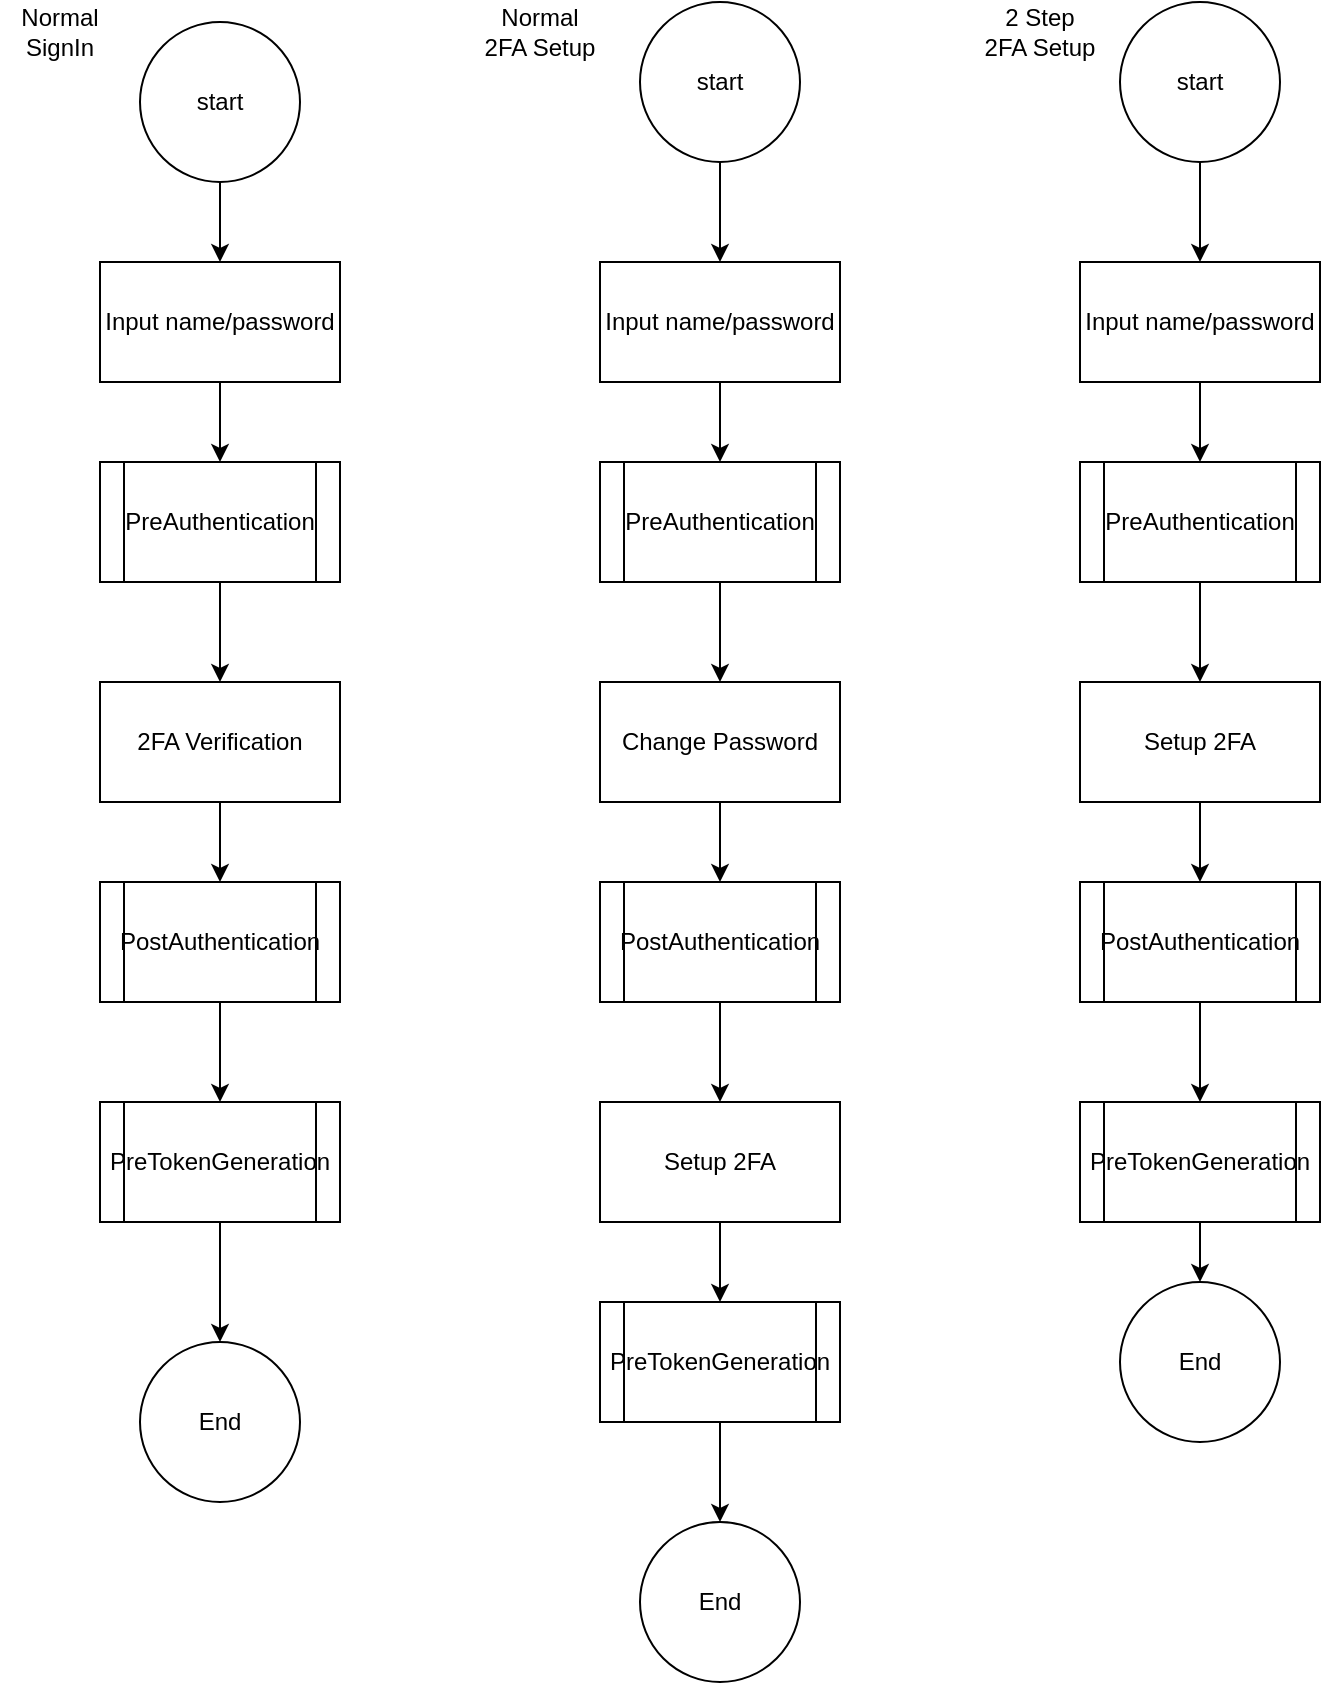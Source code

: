 <mxfile version="24.8.3">
  <diagram name="Page-1" id="mlMTEHKoU8J8DtQ6lP3k">
    <mxGraphModel dx="1213" dy="761" grid="1" gridSize="10" guides="1" tooltips="1" connect="1" arrows="1" fold="1" page="1" pageScale="1" pageWidth="827" pageHeight="1169" math="0" shadow="0">
      <root>
        <mxCell id="0" />
        <mxCell id="1" parent="0" />
        <mxCell id="nd1UOSQWi5Urp7xxWUWc-6" value="" style="edgeStyle=orthogonalEdgeStyle;rounded=0;orthogonalLoop=1;jettySize=auto;html=1;" edge="1" parent="1" source="nd1UOSQWi5Urp7xxWUWc-4" target="nd1UOSQWi5Urp7xxWUWc-5">
          <mxGeometry relative="1" as="geometry" />
        </mxCell>
        <mxCell id="nd1UOSQWi5Urp7xxWUWc-4" value="start" style="ellipse;whiteSpace=wrap;html=1;aspect=fixed;" vertex="1" parent="1">
          <mxGeometry x="90" y="120" width="80" height="80" as="geometry" />
        </mxCell>
        <mxCell id="nd1UOSQWi5Urp7xxWUWc-10" style="edgeStyle=orthogonalEdgeStyle;rounded=0;orthogonalLoop=1;jettySize=auto;html=1;entryX=0.5;entryY=0;entryDx=0;entryDy=0;" edge="1" parent="1" source="nd1UOSQWi5Urp7xxWUWc-5" target="nd1UOSQWi5Urp7xxWUWc-9">
          <mxGeometry relative="1" as="geometry" />
        </mxCell>
        <mxCell id="nd1UOSQWi5Urp7xxWUWc-5" value="Input name/password" style="whiteSpace=wrap;html=1;" vertex="1" parent="1">
          <mxGeometry x="70" y="240" width="120" height="60" as="geometry" />
        </mxCell>
        <mxCell id="nd1UOSQWi5Urp7xxWUWc-12" value="" style="edgeStyle=orthogonalEdgeStyle;rounded=0;orthogonalLoop=1;jettySize=auto;html=1;" edge="1" parent="1" source="nd1UOSQWi5Urp7xxWUWc-9" target="nd1UOSQWi5Urp7xxWUWc-11">
          <mxGeometry relative="1" as="geometry" />
        </mxCell>
        <mxCell id="nd1UOSQWi5Urp7xxWUWc-9" value="PreAuthentication" style="shape=process;whiteSpace=wrap;html=1;backgroundOutline=1;" vertex="1" parent="1">
          <mxGeometry x="70" y="340" width="120" height="60" as="geometry" />
        </mxCell>
        <mxCell id="nd1UOSQWi5Urp7xxWUWc-14" style="edgeStyle=orthogonalEdgeStyle;rounded=0;orthogonalLoop=1;jettySize=auto;html=1;exitX=0.5;exitY=1;exitDx=0;exitDy=0;entryX=0.5;entryY=0;entryDx=0;entryDy=0;" edge="1" parent="1" source="nd1UOSQWi5Urp7xxWUWc-11" target="nd1UOSQWi5Urp7xxWUWc-13">
          <mxGeometry relative="1" as="geometry" />
        </mxCell>
        <mxCell id="nd1UOSQWi5Urp7xxWUWc-11" value="2FA Verification" style="whiteSpace=wrap;html=1;" vertex="1" parent="1">
          <mxGeometry x="70" y="450" width="120" height="60" as="geometry" />
        </mxCell>
        <mxCell id="nd1UOSQWi5Urp7xxWUWc-16" style="edgeStyle=orthogonalEdgeStyle;rounded=0;orthogonalLoop=1;jettySize=auto;html=1;entryX=0.5;entryY=0;entryDx=0;entryDy=0;" edge="1" parent="1" source="nd1UOSQWi5Urp7xxWUWc-13" target="nd1UOSQWi5Urp7xxWUWc-15">
          <mxGeometry relative="1" as="geometry" />
        </mxCell>
        <mxCell id="nd1UOSQWi5Urp7xxWUWc-13" value="PostAuthentication" style="shape=process;whiteSpace=wrap;html=1;backgroundOutline=1;" vertex="1" parent="1">
          <mxGeometry x="70" y="550" width="120" height="60" as="geometry" />
        </mxCell>
        <mxCell id="nd1UOSQWi5Urp7xxWUWc-19" style="edgeStyle=orthogonalEdgeStyle;rounded=0;orthogonalLoop=1;jettySize=auto;html=1;exitX=0.5;exitY=1;exitDx=0;exitDy=0;entryX=0.5;entryY=0;entryDx=0;entryDy=0;" edge="1" parent="1" source="nd1UOSQWi5Urp7xxWUWc-15" target="nd1UOSQWi5Urp7xxWUWc-20">
          <mxGeometry relative="1" as="geometry">
            <mxPoint x="130" y="770" as="targetPoint" />
          </mxGeometry>
        </mxCell>
        <mxCell id="nd1UOSQWi5Urp7xxWUWc-15" value="PreTokenGeneration" style="shape=process;whiteSpace=wrap;html=1;backgroundOutline=1;" vertex="1" parent="1">
          <mxGeometry x="70" y="660" width="120" height="60" as="geometry" />
        </mxCell>
        <mxCell id="nd1UOSQWi5Urp7xxWUWc-20" value="End" style="ellipse;whiteSpace=wrap;html=1;aspect=fixed;" vertex="1" parent="1">
          <mxGeometry x="90" y="780" width="80" height="80" as="geometry" />
        </mxCell>
        <mxCell id="nd1UOSQWi5Urp7xxWUWc-22" value="" style="edgeStyle=orthogonalEdgeStyle;rounded=0;orthogonalLoop=1;jettySize=auto;html=1;" edge="1" parent="1" source="nd1UOSQWi5Urp7xxWUWc-23" target="nd1UOSQWi5Urp7xxWUWc-25">
          <mxGeometry relative="1" as="geometry" />
        </mxCell>
        <mxCell id="nd1UOSQWi5Urp7xxWUWc-23" value="start" style="ellipse;whiteSpace=wrap;html=1;aspect=fixed;" vertex="1" parent="1">
          <mxGeometry x="340" y="110" width="80" height="80" as="geometry" />
        </mxCell>
        <mxCell id="nd1UOSQWi5Urp7xxWUWc-24" style="edgeStyle=orthogonalEdgeStyle;rounded=0;orthogonalLoop=1;jettySize=auto;html=1;entryX=0.5;entryY=0;entryDx=0;entryDy=0;" edge="1" parent="1" source="nd1UOSQWi5Urp7xxWUWc-25" target="nd1UOSQWi5Urp7xxWUWc-27">
          <mxGeometry relative="1" as="geometry" />
        </mxCell>
        <mxCell id="nd1UOSQWi5Urp7xxWUWc-25" value="Input name/password" style="whiteSpace=wrap;html=1;" vertex="1" parent="1">
          <mxGeometry x="320" y="240" width="120" height="60" as="geometry" />
        </mxCell>
        <mxCell id="nd1UOSQWi5Urp7xxWUWc-26" value="" style="edgeStyle=orthogonalEdgeStyle;rounded=0;orthogonalLoop=1;jettySize=auto;html=1;" edge="1" parent="1" source="nd1UOSQWi5Urp7xxWUWc-27" target="nd1UOSQWi5Urp7xxWUWc-29">
          <mxGeometry relative="1" as="geometry" />
        </mxCell>
        <mxCell id="nd1UOSQWi5Urp7xxWUWc-27" value="PreAuthentication" style="shape=process;whiteSpace=wrap;html=1;backgroundOutline=1;" vertex="1" parent="1">
          <mxGeometry x="320" y="340" width="120" height="60" as="geometry" />
        </mxCell>
        <mxCell id="nd1UOSQWi5Urp7xxWUWc-28" style="edgeStyle=orthogonalEdgeStyle;rounded=0;orthogonalLoop=1;jettySize=auto;html=1;exitX=0.5;exitY=1;exitDx=0;exitDy=0;entryX=0.5;entryY=0;entryDx=0;entryDy=0;" edge="1" parent="1" source="nd1UOSQWi5Urp7xxWUWc-29" target="nd1UOSQWi5Urp7xxWUWc-31">
          <mxGeometry relative="1" as="geometry" />
        </mxCell>
        <mxCell id="nd1UOSQWi5Urp7xxWUWc-29" value="Change Password" style="whiteSpace=wrap;html=1;" vertex="1" parent="1">
          <mxGeometry x="320" y="450" width="120" height="60" as="geometry" />
        </mxCell>
        <mxCell id="nd1UOSQWi5Urp7xxWUWc-38" style="edgeStyle=orthogonalEdgeStyle;rounded=0;orthogonalLoop=1;jettySize=auto;html=1;exitX=0.5;exitY=1;exitDx=0;exitDy=0;entryX=0.5;entryY=0;entryDx=0;entryDy=0;" edge="1" parent="1" source="nd1UOSQWi5Urp7xxWUWc-31" target="nd1UOSQWi5Urp7xxWUWc-37">
          <mxGeometry relative="1" as="geometry" />
        </mxCell>
        <mxCell id="nd1UOSQWi5Urp7xxWUWc-31" value="PostAuthentication" style="shape=process;whiteSpace=wrap;html=1;backgroundOutline=1;" vertex="1" parent="1">
          <mxGeometry x="320" y="550" width="120" height="60" as="geometry" />
        </mxCell>
        <mxCell id="nd1UOSQWi5Urp7xxWUWc-41" style="edgeStyle=orthogonalEdgeStyle;rounded=0;orthogonalLoop=1;jettySize=auto;html=1;exitX=0.5;exitY=1;exitDx=0;exitDy=0;entryX=0.5;entryY=0;entryDx=0;entryDy=0;" edge="1" parent="1" source="nd1UOSQWi5Urp7xxWUWc-33" target="nd1UOSQWi5Urp7xxWUWc-40">
          <mxGeometry relative="1" as="geometry">
            <mxPoint x="380" y="860" as="targetPoint" />
          </mxGeometry>
        </mxCell>
        <mxCell id="nd1UOSQWi5Urp7xxWUWc-33" value="PreTokenGeneration" style="shape=process;whiteSpace=wrap;html=1;backgroundOutline=1;" vertex="1" parent="1">
          <mxGeometry x="320" y="760" width="120" height="60" as="geometry" />
        </mxCell>
        <mxCell id="nd1UOSQWi5Urp7xxWUWc-39" style="edgeStyle=orthogonalEdgeStyle;rounded=0;orthogonalLoop=1;jettySize=auto;html=1;exitX=0.5;exitY=1;exitDx=0;exitDy=0;entryX=0.5;entryY=0;entryDx=0;entryDy=0;" edge="1" parent="1" source="nd1UOSQWi5Urp7xxWUWc-37" target="nd1UOSQWi5Urp7xxWUWc-33">
          <mxGeometry relative="1" as="geometry" />
        </mxCell>
        <mxCell id="nd1UOSQWi5Urp7xxWUWc-37" value="Setup 2FA" style="rounded=0;whiteSpace=wrap;html=1;" vertex="1" parent="1">
          <mxGeometry x="320" y="660" width="120" height="60" as="geometry" />
        </mxCell>
        <mxCell id="nd1UOSQWi5Urp7xxWUWc-40" value="End" style="ellipse;whiteSpace=wrap;html=1;aspect=fixed;" vertex="1" parent="1">
          <mxGeometry x="340" y="870" width="80" height="80" as="geometry" />
        </mxCell>
        <mxCell id="nd1UOSQWi5Urp7xxWUWc-42" value="" style="edgeStyle=orthogonalEdgeStyle;rounded=0;orthogonalLoop=1;jettySize=auto;html=1;" edge="1" parent="1" source="nd1UOSQWi5Urp7xxWUWc-43" target="nd1UOSQWi5Urp7xxWUWc-45">
          <mxGeometry relative="1" as="geometry" />
        </mxCell>
        <mxCell id="nd1UOSQWi5Urp7xxWUWc-43" value="start" style="ellipse;whiteSpace=wrap;html=1;aspect=fixed;" vertex="1" parent="1">
          <mxGeometry x="580" y="110" width="80" height="80" as="geometry" />
        </mxCell>
        <mxCell id="nd1UOSQWi5Urp7xxWUWc-44" style="edgeStyle=orthogonalEdgeStyle;rounded=0;orthogonalLoop=1;jettySize=auto;html=1;entryX=0.5;entryY=0;entryDx=0;entryDy=0;" edge="1" parent="1" source="nd1UOSQWi5Urp7xxWUWc-45" target="nd1UOSQWi5Urp7xxWUWc-47">
          <mxGeometry relative="1" as="geometry" />
        </mxCell>
        <mxCell id="nd1UOSQWi5Urp7xxWUWc-45" value="Input name/password" style="whiteSpace=wrap;html=1;" vertex="1" parent="1">
          <mxGeometry x="560" y="240" width="120" height="60" as="geometry" />
        </mxCell>
        <mxCell id="nd1UOSQWi5Urp7xxWUWc-47" value="PreAuthentication" style="shape=process;whiteSpace=wrap;html=1;backgroundOutline=1;" vertex="1" parent="1">
          <mxGeometry x="560" y="340" width="120" height="60" as="geometry" />
        </mxCell>
        <mxCell id="nd1UOSQWi5Urp7xxWUWc-50" style="edgeStyle=orthogonalEdgeStyle;rounded=0;orthogonalLoop=1;jettySize=auto;html=1;exitX=0.5;exitY=1;exitDx=0;exitDy=0;entryX=0.5;entryY=0;entryDx=0;entryDy=0;" edge="1" parent="1" source="nd1UOSQWi5Urp7xxWUWc-47" target="nd1UOSQWi5Urp7xxWUWc-55">
          <mxGeometry relative="1" as="geometry">
            <mxPoint x="620" y="600" as="sourcePoint" />
          </mxGeometry>
        </mxCell>
        <mxCell id="nd1UOSQWi5Urp7xxWUWc-52" style="edgeStyle=orthogonalEdgeStyle;rounded=0;orthogonalLoop=1;jettySize=auto;html=1;exitX=0.5;exitY=1;exitDx=0;exitDy=0;entryX=0.5;entryY=0;entryDx=0;entryDy=0;" edge="1" parent="1" source="nd1UOSQWi5Urp7xxWUWc-53" target="nd1UOSQWi5Urp7xxWUWc-56">
          <mxGeometry relative="1" as="geometry">
            <mxPoint x="620" y="740" as="targetPoint" />
          </mxGeometry>
        </mxCell>
        <mxCell id="nd1UOSQWi5Urp7xxWUWc-53" value="PreTokenGeneration" style="shape=process;whiteSpace=wrap;html=1;backgroundOutline=1;" vertex="1" parent="1">
          <mxGeometry x="560" y="660" width="120" height="60" as="geometry" />
        </mxCell>
        <mxCell id="nd1UOSQWi5Urp7xxWUWc-61" style="edgeStyle=orthogonalEdgeStyle;rounded=0;orthogonalLoop=1;jettySize=auto;html=1;exitX=0.5;exitY=1;exitDx=0;exitDy=0;entryX=0.5;entryY=0;entryDx=0;entryDy=0;" edge="1" parent="1" source="nd1UOSQWi5Urp7xxWUWc-55" target="nd1UOSQWi5Urp7xxWUWc-59">
          <mxGeometry relative="1" as="geometry" />
        </mxCell>
        <mxCell id="nd1UOSQWi5Urp7xxWUWc-55" value="Setup 2FA" style="rounded=0;whiteSpace=wrap;html=1;" vertex="1" parent="1">
          <mxGeometry x="560" y="450" width="120" height="60" as="geometry" />
        </mxCell>
        <mxCell id="nd1UOSQWi5Urp7xxWUWc-56" value="End" style="ellipse;whiteSpace=wrap;html=1;aspect=fixed;" vertex="1" parent="1">
          <mxGeometry x="580" y="750" width="80" height="80" as="geometry" />
        </mxCell>
        <mxCell id="nd1UOSQWi5Urp7xxWUWc-57" value="Normal SignIn" style="text;html=1;align=center;verticalAlign=middle;whiteSpace=wrap;rounded=0;" vertex="1" parent="1">
          <mxGeometry x="20" y="110" width="60" height="30" as="geometry" />
        </mxCell>
        <mxCell id="nd1UOSQWi5Urp7xxWUWc-58" value="Normal 2FA Setup" style="text;html=1;align=center;verticalAlign=middle;whiteSpace=wrap;rounded=0;" vertex="1" parent="1">
          <mxGeometry x="260" y="110" width="60" height="30" as="geometry" />
        </mxCell>
        <mxCell id="nd1UOSQWi5Urp7xxWUWc-62" style="edgeStyle=orthogonalEdgeStyle;rounded=0;orthogonalLoop=1;jettySize=auto;html=1;exitX=0.5;exitY=1;exitDx=0;exitDy=0;entryX=0.5;entryY=0;entryDx=0;entryDy=0;" edge="1" parent="1" source="nd1UOSQWi5Urp7xxWUWc-59" target="nd1UOSQWi5Urp7xxWUWc-53">
          <mxGeometry relative="1" as="geometry" />
        </mxCell>
        <mxCell id="nd1UOSQWi5Urp7xxWUWc-59" value="PostAuthentication" style="shape=process;whiteSpace=wrap;html=1;backgroundOutline=1;" vertex="1" parent="1">
          <mxGeometry x="560" y="550" width="120" height="60" as="geometry" />
        </mxCell>
        <mxCell id="nd1UOSQWi5Urp7xxWUWc-63" value="2 Step&lt;br&gt;2FA Setup" style="text;html=1;align=center;verticalAlign=middle;whiteSpace=wrap;rounded=0;" vertex="1" parent="1">
          <mxGeometry x="510" y="110" width="60" height="30" as="geometry" />
        </mxCell>
      </root>
    </mxGraphModel>
  </diagram>
</mxfile>
